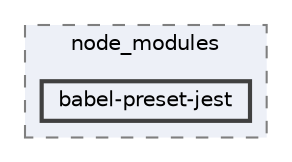 digraph "pkiclassroomrescheduler/src/main/frontend/node_modules/babel-preset-jest"
{
 // LATEX_PDF_SIZE
  bgcolor="transparent";
  edge [fontname=Helvetica,fontsize=10,labelfontname=Helvetica,labelfontsize=10];
  node [fontname=Helvetica,fontsize=10,shape=box,height=0.2,width=0.4];
  compound=true
  subgraph clusterdir_72953eda66ccb3a2722c28e1c3e6c23b {
    graph [ bgcolor="#edf0f7", pencolor="grey50", label="node_modules", fontname=Helvetica,fontsize=10 style="filled,dashed", URL="dir_72953eda66ccb3a2722c28e1c3e6c23b.html",tooltip=""]
  dir_08754b7c157017f2b221d08e9908fd9e [label="babel-preset-jest", fillcolor="#edf0f7", color="grey25", style="filled,bold", URL="dir_08754b7c157017f2b221d08e9908fd9e.html",tooltip=""];
  }
}
